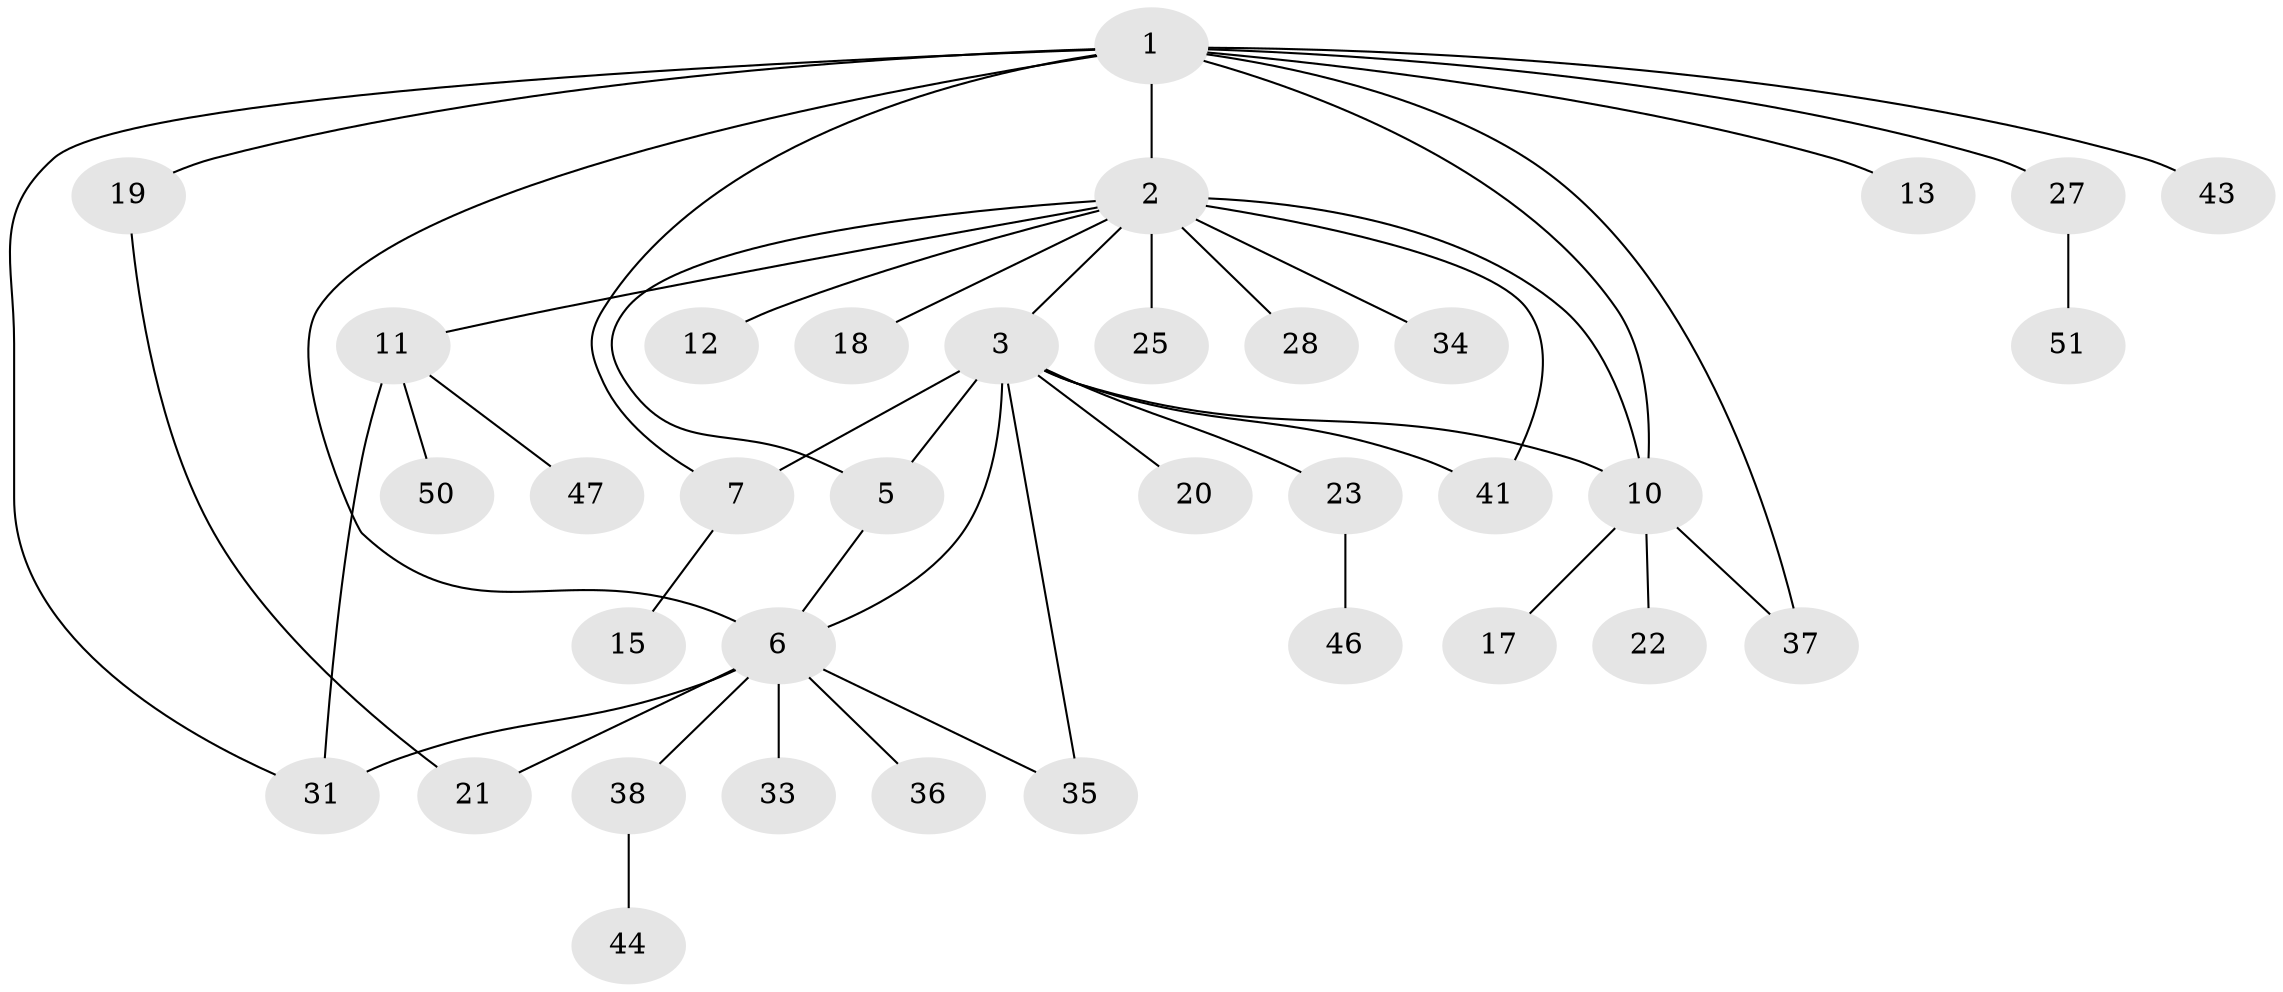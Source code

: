// original degree distribution, {3: 0.11764705882352941, 7: 0.058823529411764705, 4: 0.058823529411764705, 6: 0.0392156862745098, 10: 0.0196078431372549, 5: 0.0392156862745098, 1: 0.45098039215686275, 2: 0.21568627450980393}
// Generated by graph-tools (version 1.1) at 2025/42/03/06/25 10:42:07]
// undirected, 35 vertices, 46 edges
graph export_dot {
graph [start="1"]
  node [color=gray90,style=filled];
  1 [super="+8"];
  2 [super="+9"];
  3 [super="+4"];
  5;
  6 [super="+16"];
  7 [super="+42"];
  10 [super="+14"];
  11 [super="+48"];
  12;
  13;
  15;
  17;
  18 [super="+24"];
  19 [super="+29"];
  20 [super="+30"];
  21;
  22 [super="+49"];
  23 [super="+26"];
  25;
  27 [super="+39"];
  28;
  31 [super="+32"];
  33;
  34;
  35 [super="+45"];
  36;
  37;
  38 [super="+40"];
  41;
  43;
  44;
  46;
  47;
  50;
  51;
  1 -- 2;
  1 -- 6 [weight=2];
  1 -- 37;
  1 -- 7;
  1 -- 10;
  1 -- 43;
  1 -- 13;
  1 -- 19;
  1 -- 27;
  1 -- 31;
  2 -- 3;
  2 -- 11;
  2 -- 12;
  2 -- 28;
  2 -- 10 [weight=2];
  2 -- 34;
  2 -- 18;
  2 -- 5;
  2 -- 41;
  2 -- 25;
  3 -- 5;
  3 -- 7;
  3 -- 23;
  3 -- 35;
  3 -- 6;
  3 -- 41;
  3 -- 10;
  3 -- 20;
  5 -- 6;
  6 -- 21;
  6 -- 33;
  6 -- 35;
  6 -- 36;
  6 -- 38;
  6 -- 31;
  7 -- 15;
  10 -- 37;
  10 -- 17;
  10 -- 22;
  11 -- 31;
  11 -- 47;
  11 -- 50;
  19 -- 21;
  23 -- 46;
  27 -- 51;
  38 -- 44;
}
